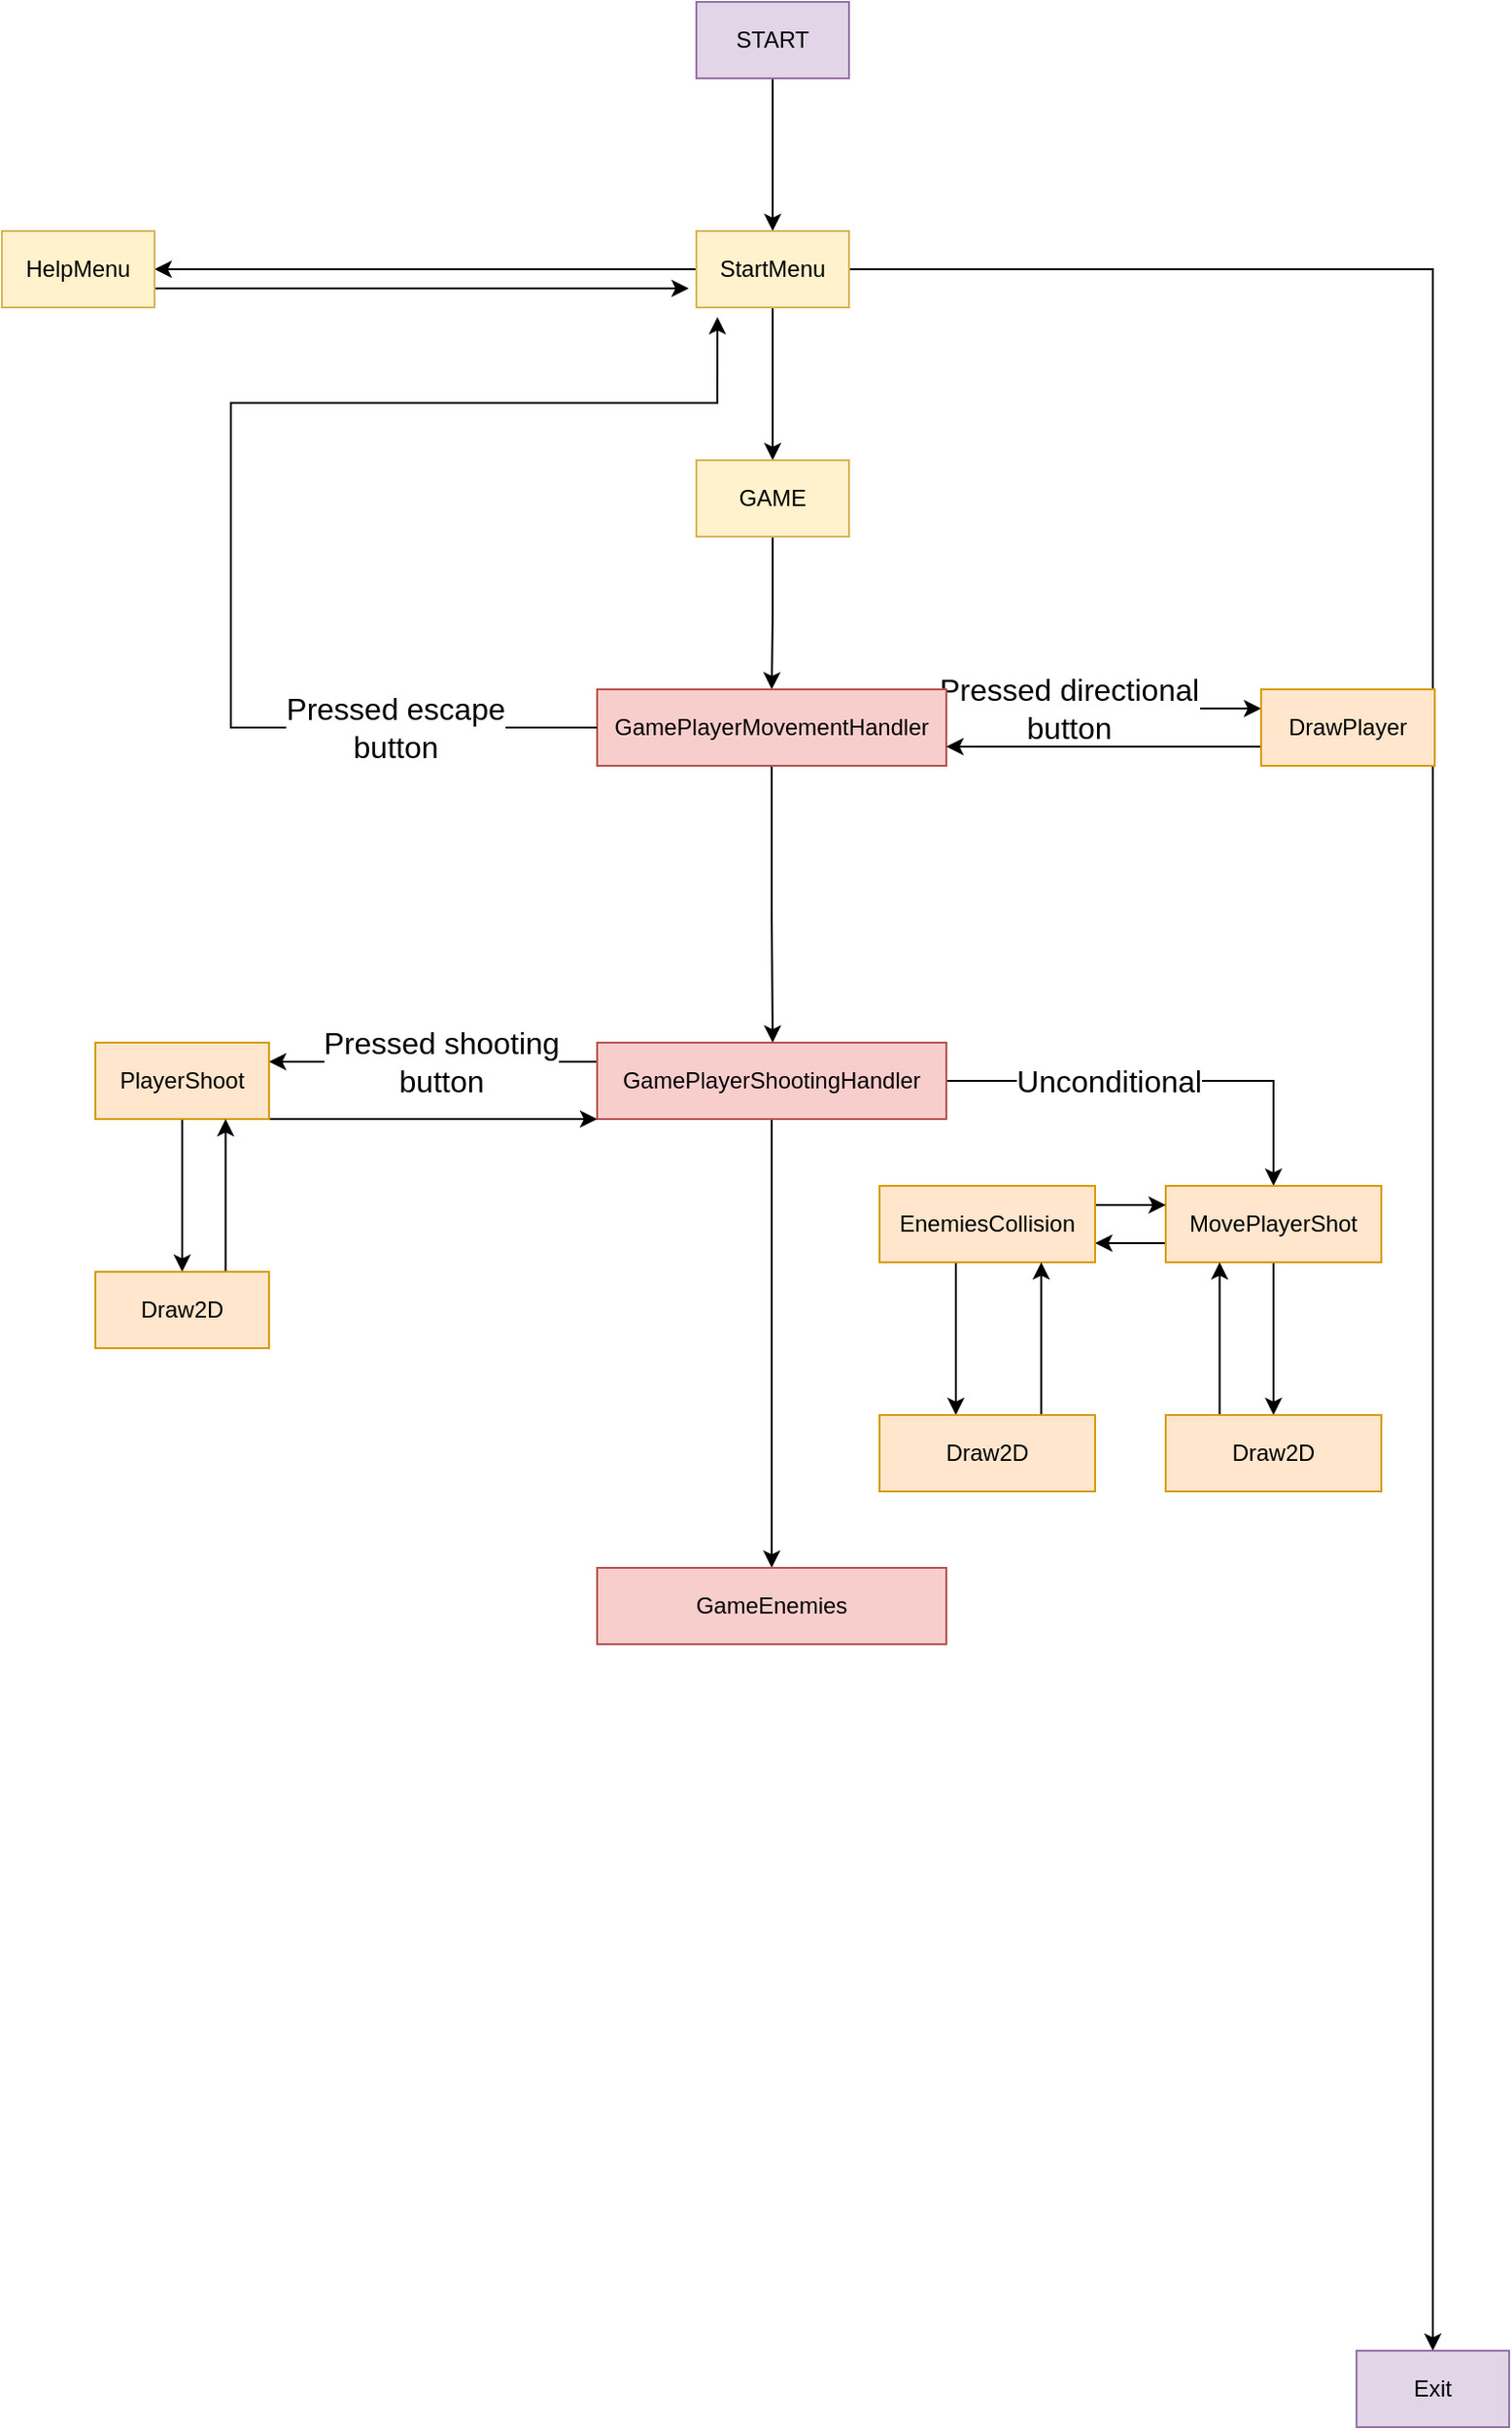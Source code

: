 <mxfile version="14.7.0" type="github">
  <diagram id="D6pN2KlvuyWCyQFsLhLv" name="Page-1">
    <mxGraphModel dx="1422" dy="763" grid="1" gridSize="10" guides="1" tooltips="1" connect="1" arrows="1" fold="1" page="1" pageScale="1" pageWidth="827" pageHeight="1169" math="0" shadow="0">
      <root>
        <mxCell id="0" />
        <mxCell id="1" parent="0" />
        <mxCell id="vgTxyRgKrfpwk7uFPcoA-7" value="" style="edgeStyle=orthogonalEdgeStyle;rounded=0;orthogonalLoop=1;jettySize=auto;html=1;" parent="1" source="BUkmciZ-O1DK0EQ_GQ1a-1" target="vgTxyRgKrfpwk7uFPcoA-6" edge="1">
          <mxGeometry relative="1" as="geometry" />
        </mxCell>
        <mxCell id="BUkmciZ-O1DK0EQ_GQ1a-1" value="START" style="rounded=0;whiteSpace=wrap;html=1;fillColor=#e1d5e7;strokeColor=#9673a6;" parent="1" vertex="1">
          <mxGeometry x="374" y="40" width="80" height="40" as="geometry" />
        </mxCell>
        <mxCell id="vgTxyRgKrfpwk7uFPcoA-9" value="" style="edgeStyle=orthogonalEdgeStyle;rounded=0;orthogonalLoop=1;jettySize=auto;html=1;" parent="1" source="vgTxyRgKrfpwk7uFPcoA-6" target="vgTxyRgKrfpwk7uFPcoA-8" edge="1">
          <mxGeometry relative="1" as="geometry" />
        </mxCell>
        <mxCell id="vgTxyRgKrfpwk7uFPcoA-13" value="" style="edgeStyle=orthogonalEdgeStyle;rounded=0;orthogonalLoop=1;jettySize=auto;html=1;" parent="1" source="vgTxyRgKrfpwk7uFPcoA-6" target="vgTxyRgKrfpwk7uFPcoA-12" edge="1">
          <mxGeometry relative="1" as="geometry" />
        </mxCell>
        <mxCell id="6w3OVudOI-L4jPRcXc_p-2" value="" style="edgeStyle=orthogonalEdgeStyle;rounded=0;orthogonalLoop=1;jettySize=auto;html=1;" edge="1" parent="1" source="vgTxyRgKrfpwk7uFPcoA-6" target="6w3OVudOI-L4jPRcXc_p-1">
          <mxGeometry relative="1" as="geometry" />
        </mxCell>
        <mxCell id="vgTxyRgKrfpwk7uFPcoA-6" value="StartMenu" style="rounded=0;whiteSpace=wrap;html=1;fillColor=#fff2cc;strokeColor=#d6b656;" parent="1" vertex="1">
          <mxGeometry x="374" y="160" width="80" height="40" as="geometry" />
        </mxCell>
        <mxCell id="6w3OVudOI-L4jPRcXc_p-8" style="edgeStyle=orthogonalEdgeStyle;rounded=0;orthogonalLoop=1;jettySize=auto;html=1;exitX=1;exitY=1;exitDx=0;exitDy=0;" edge="1" parent="1" source="vgTxyRgKrfpwk7uFPcoA-8">
          <mxGeometry relative="1" as="geometry">
            <mxPoint x="370" y="190" as="targetPoint" />
            <Array as="points">
              <mxPoint x="90" y="190" />
            </Array>
          </mxGeometry>
        </mxCell>
        <mxCell id="vgTxyRgKrfpwk7uFPcoA-8" value="HelpMenu" style="rounded=0;whiteSpace=wrap;html=1;fillColor=#fff2cc;strokeColor=#d6b656;" parent="1" vertex="1">
          <mxGeometry x="10" y="160" width="80" height="40" as="geometry" />
        </mxCell>
        <mxCell id="vgTxyRgKrfpwk7uFPcoA-12" value="Exit" style="rounded=0;whiteSpace=wrap;html=1;fillColor=#e1d5e7;strokeColor=#9673a6;" parent="1" vertex="1">
          <mxGeometry x="720" y="1270" width="80" height="40" as="geometry" />
        </mxCell>
        <mxCell id="6w3OVudOI-L4jPRcXc_p-4" value="" style="edgeStyle=orthogonalEdgeStyle;rounded=0;orthogonalLoop=1;jettySize=auto;html=1;" edge="1" parent="1" source="6w3OVudOI-L4jPRcXc_p-1" target="6w3OVudOI-L4jPRcXc_p-3">
          <mxGeometry relative="1" as="geometry" />
        </mxCell>
        <mxCell id="6w3OVudOI-L4jPRcXc_p-1" value="GAME" style="rounded=0;whiteSpace=wrap;html=1;fillColor=#fff2cc;strokeColor=#d6b656;" vertex="1" parent="1">
          <mxGeometry x="374" y="280" width="80" height="40" as="geometry" />
        </mxCell>
        <mxCell id="6w3OVudOI-L4jPRcXc_p-33" style="edgeStyle=orthogonalEdgeStyle;rounded=0;orthogonalLoop=1;jettySize=auto;html=1;exitX=0.5;exitY=1;exitDx=0;exitDy=0;fontSize=16;" edge="1" parent="1" source="6w3OVudOI-L4jPRcXc_p-3" target="6w3OVudOI-L4jPRcXc_p-5">
          <mxGeometry relative="1" as="geometry">
            <Array as="points">
              <mxPoint x="414" y="520" />
              <mxPoint x="414" y="520" />
            </Array>
          </mxGeometry>
        </mxCell>
        <mxCell id="6w3OVudOI-L4jPRcXc_p-43" style="edgeStyle=orthogonalEdgeStyle;rounded=0;orthogonalLoop=1;jettySize=auto;html=1;exitX=1;exitY=0.25;exitDx=0;exitDy=0;entryX=0;entryY=0.25;entryDx=0;entryDy=0;fontSize=16;" edge="1" parent="1" source="6w3OVudOI-L4jPRcXc_p-3" target="6w3OVudOI-L4jPRcXc_p-38">
          <mxGeometry relative="1" as="geometry" />
        </mxCell>
        <mxCell id="6w3OVudOI-L4jPRcXc_p-44" value="&lt;div&gt;Pressed directional&lt;/div&gt;&lt;div&gt;button&lt;/div&gt;" style="edgeLabel;html=1;align=center;verticalAlign=middle;resizable=0;points=[];fontSize=16;" vertex="1" connectable="0" parent="6w3OVudOI-L4jPRcXc_p-43">
          <mxGeometry x="-0.252" y="-3" relative="1" as="geometry">
            <mxPoint x="2" y="-3" as="offset" />
          </mxGeometry>
        </mxCell>
        <mxCell id="6w3OVudOI-L4jPRcXc_p-3" value="GamePlayerMovementHandler" style="rounded=0;whiteSpace=wrap;html=1;fillColor=#f8cecc;strokeColor=#b85450;" vertex="1" parent="1">
          <mxGeometry x="322" y="400" width="183" height="40" as="geometry" />
        </mxCell>
        <mxCell id="6w3OVudOI-L4jPRcXc_p-12" style="edgeStyle=orthogonalEdgeStyle;rounded=0;orthogonalLoop=1;jettySize=auto;html=1;exitX=0;exitY=0.5;exitDx=0;exitDy=0;entryX=0.138;entryY=1.125;entryDx=0;entryDy=0;entryPerimeter=0;" edge="1" parent="1" source="6w3OVudOI-L4jPRcXc_p-3" target="vgTxyRgKrfpwk7uFPcoA-6">
          <mxGeometry relative="1" as="geometry">
            <Array as="points">
              <mxPoint x="130" y="420" />
              <mxPoint x="130" y="250" />
              <mxPoint x="385" y="250" />
            </Array>
          </mxGeometry>
        </mxCell>
        <mxCell id="6w3OVudOI-L4jPRcXc_p-14" value="Pressed escape&lt;br&gt;&lt;div&gt;button&lt;/div&gt;" style="edgeLabel;html=1;align=center;verticalAlign=middle;resizable=0;points=[];fontSize=16;" vertex="1" connectable="0" parent="6w3OVudOI-L4jPRcXc_p-12">
          <mxGeometry x="-0.907" y="-2" relative="1" as="geometry">
            <mxPoint x="-75" y="2" as="offset" />
          </mxGeometry>
        </mxCell>
        <mxCell id="6w3OVudOI-L4jPRcXc_p-18" value="" style="edgeStyle=orthogonalEdgeStyle;rounded=0;orthogonalLoop=1;jettySize=auto;html=1;fontSize=16;" edge="1" parent="1" source="6w3OVudOI-L4jPRcXc_p-5" target="6w3OVudOI-L4jPRcXc_p-17">
          <mxGeometry relative="1" as="geometry" />
        </mxCell>
        <mxCell id="6w3OVudOI-L4jPRcXc_p-46" value="Unconditional" style="edgeLabel;html=1;align=center;verticalAlign=middle;resizable=0;points=[];fontSize=16;" vertex="1" connectable="0" parent="6w3OVudOI-L4jPRcXc_p-18">
          <mxGeometry x="0.259" y="-3" relative="1" as="geometry">
            <mxPoint x="-58" y="-3" as="offset" />
          </mxGeometry>
        </mxCell>
        <mxCell id="6w3OVudOI-L4jPRcXc_p-21" value="" style="edgeStyle=orthogonalEdgeStyle;rounded=0;orthogonalLoop=1;jettySize=auto;html=1;fontSize=16;" edge="1" parent="1" source="6w3OVudOI-L4jPRcXc_p-5" target="6w3OVudOI-L4jPRcXc_p-20">
          <mxGeometry relative="1" as="geometry">
            <Array as="points">
              <mxPoint x="240" y="595" />
              <mxPoint x="240" y="595" />
            </Array>
          </mxGeometry>
        </mxCell>
        <mxCell id="6w3OVudOI-L4jPRcXc_p-22" value="&lt;div&gt;Pressed shooting&lt;/div&gt;&lt;div&gt;button&lt;br&gt;&lt;/div&gt;" style="edgeLabel;html=1;align=center;verticalAlign=middle;resizable=0;points=[];fontSize=16;" vertex="1" connectable="0" parent="6w3OVudOI-L4jPRcXc_p-21">
          <mxGeometry x="-0.128" relative="1" as="geometry">
            <mxPoint x="-7" as="offset" />
          </mxGeometry>
        </mxCell>
        <mxCell id="6w3OVudOI-L4jPRcXc_p-63" value="" style="edgeStyle=orthogonalEdgeStyle;rounded=0;orthogonalLoop=1;jettySize=auto;html=1;fontSize=16;" edge="1" parent="1" source="6w3OVudOI-L4jPRcXc_p-5" target="6w3OVudOI-L4jPRcXc_p-62">
          <mxGeometry relative="1" as="geometry" />
        </mxCell>
        <mxCell id="6w3OVudOI-L4jPRcXc_p-5" value="GamePlayerShootingHandler" style="rounded=0;whiteSpace=wrap;html=1;fillColor=#f8cecc;strokeColor=#b85450;" vertex="1" parent="1">
          <mxGeometry x="322" y="585" width="183" height="40" as="geometry" />
        </mxCell>
        <mxCell id="6w3OVudOI-L4jPRcXc_p-48" value="" style="edgeStyle=orthogonalEdgeStyle;rounded=0;orthogonalLoop=1;jettySize=auto;html=1;fontSize=16;" edge="1" parent="1" source="6w3OVudOI-L4jPRcXc_p-17" target="6w3OVudOI-L4jPRcXc_p-47">
          <mxGeometry relative="1" as="geometry">
            <Array as="points">
              <mxPoint x="603" y="690" />
              <mxPoint x="603" y="690" />
            </Array>
          </mxGeometry>
        </mxCell>
        <mxCell id="6w3OVudOI-L4jPRcXc_p-52" value="" style="edgeStyle=orthogonalEdgeStyle;rounded=0;orthogonalLoop=1;jettySize=auto;html=1;fontSize=16;" edge="1" parent="1" source="6w3OVudOI-L4jPRcXc_p-17" target="6w3OVudOI-L4jPRcXc_p-51">
          <mxGeometry relative="1" as="geometry" />
        </mxCell>
        <mxCell id="6w3OVudOI-L4jPRcXc_p-17" value="MovePlayerShot" style="rounded=0;whiteSpace=wrap;html=1;fillColor=#ffe6cc;strokeColor=#d79b00;" vertex="1" parent="1">
          <mxGeometry x="620" y="660" width="113" height="40" as="geometry" />
        </mxCell>
        <mxCell id="6w3OVudOI-L4jPRcXc_p-23" style="edgeStyle=orthogonalEdgeStyle;rounded=0;orthogonalLoop=1;jettySize=auto;html=1;exitX=1;exitY=1;exitDx=0;exitDy=0;entryX=0;entryY=1;entryDx=0;entryDy=0;fontSize=16;" edge="1" parent="1" source="6w3OVudOI-L4jPRcXc_p-20" target="6w3OVudOI-L4jPRcXc_p-5">
          <mxGeometry relative="1" as="geometry">
            <Array as="points">
              <mxPoint x="240" y="625" />
              <mxPoint x="240" y="625" />
            </Array>
          </mxGeometry>
        </mxCell>
        <mxCell id="6w3OVudOI-L4jPRcXc_p-28" value="" style="edgeStyle=orthogonalEdgeStyle;rounded=0;orthogonalLoop=1;jettySize=auto;html=1;fontSize=16;" edge="1" parent="1" source="6w3OVudOI-L4jPRcXc_p-20" target="6w3OVudOI-L4jPRcXc_p-27">
          <mxGeometry relative="1" as="geometry" />
        </mxCell>
        <mxCell id="6w3OVudOI-L4jPRcXc_p-20" value="PlayerShoot" style="rounded=0;whiteSpace=wrap;html=1;fillColor=#ffe6cc;strokeColor=#d79b00;" vertex="1" parent="1">
          <mxGeometry x="59" y="585" width="91" height="40" as="geometry" />
        </mxCell>
        <mxCell id="6w3OVudOI-L4jPRcXc_p-29" style="edgeStyle=orthogonalEdgeStyle;rounded=0;orthogonalLoop=1;jettySize=auto;html=1;exitX=0.75;exitY=0;exitDx=0;exitDy=0;entryX=0.75;entryY=1;entryDx=0;entryDy=0;fontSize=16;" edge="1" parent="1" source="6w3OVudOI-L4jPRcXc_p-27" target="6w3OVudOI-L4jPRcXc_p-20">
          <mxGeometry relative="1" as="geometry" />
        </mxCell>
        <mxCell id="6w3OVudOI-L4jPRcXc_p-27" value="&lt;div&gt;Draw2D&lt;/div&gt;" style="rounded=0;whiteSpace=wrap;html=1;fillColor=#ffe6cc;strokeColor=#d79b00;" vertex="1" parent="1">
          <mxGeometry x="59" y="705" width="91" height="40" as="geometry" />
        </mxCell>
        <mxCell id="6w3OVudOI-L4jPRcXc_p-45" style="edgeStyle=orthogonalEdgeStyle;rounded=0;orthogonalLoop=1;jettySize=auto;html=1;exitX=0;exitY=0.75;exitDx=0;exitDy=0;entryX=1;entryY=0.75;entryDx=0;entryDy=0;fontSize=16;" edge="1" parent="1" source="6w3OVudOI-L4jPRcXc_p-38" target="6w3OVudOI-L4jPRcXc_p-3">
          <mxGeometry relative="1" as="geometry" />
        </mxCell>
        <mxCell id="6w3OVudOI-L4jPRcXc_p-38" value="DrawPlayer" style="rounded=0;whiteSpace=wrap;html=1;fillColor=#ffe6cc;strokeColor=#d79b00;" vertex="1" parent="1">
          <mxGeometry x="670" y="400" width="91" height="40" as="geometry" />
        </mxCell>
        <mxCell id="6w3OVudOI-L4jPRcXc_p-54" value="" style="edgeStyle=orthogonalEdgeStyle;rounded=0;orthogonalLoop=1;jettySize=auto;html=1;fontSize=16;" edge="1" parent="1" source="6w3OVudOI-L4jPRcXc_p-47" target="6w3OVudOI-L4jPRcXc_p-53">
          <mxGeometry relative="1" as="geometry">
            <Array as="points">
              <mxPoint x="510" y="720" />
              <mxPoint x="510" y="720" />
            </Array>
          </mxGeometry>
        </mxCell>
        <mxCell id="6w3OVudOI-L4jPRcXc_p-59" style="edgeStyle=orthogonalEdgeStyle;rounded=0;orthogonalLoop=1;jettySize=auto;html=1;exitX=1;exitY=0.25;exitDx=0;exitDy=0;entryX=0;entryY=0.25;entryDx=0;entryDy=0;fontSize=16;" edge="1" parent="1" source="6w3OVudOI-L4jPRcXc_p-47" target="6w3OVudOI-L4jPRcXc_p-17">
          <mxGeometry relative="1" as="geometry" />
        </mxCell>
        <mxCell id="6w3OVudOI-L4jPRcXc_p-47" value="EnemiesCollision" style="rounded=0;whiteSpace=wrap;html=1;fillColor=#ffe6cc;strokeColor=#d79b00;" vertex="1" parent="1">
          <mxGeometry x="470" y="660" width="113" height="40" as="geometry" />
        </mxCell>
        <mxCell id="6w3OVudOI-L4jPRcXc_p-56" style="edgeStyle=orthogonalEdgeStyle;rounded=0;orthogonalLoop=1;jettySize=auto;html=1;exitX=0.25;exitY=0;exitDx=0;exitDy=0;entryX=0.25;entryY=1;entryDx=0;entryDy=0;fontSize=16;" edge="1" parent="1" source="6w3OVudOI-L4jPRcXc_p-51" target="6w3OVudOI-L4jPRcXc_p-17">
          <mxGeometry relative="1" as="geometry" />
        </mxCell>
        <mxCell id="6w3OVudOI-L4jPRcXc_p-51" value="Draw2D" style="rounded=0;whiteSpace=wrap;html=1;fillColor=#ffe6cc;strokeColor=#d79b00;" vertex="1" parent="1">
          <mxGeometry x="620" y="780" width="113" height="40" as="geometry" />
        </mxCell>
        <mxCell id="6w3OVudOI-L4jPRcXc_p-55" style="edgeStyle=orthogonalEdgeStyle;rounded=0;orthogonalLoop=1;jettySize=auto;html=1;exitX=0.75;exitY=0;exitDx=0;exitDy=0;entryX=0.75;entryY=1;entryDx=0;entryDy=0;fontSize=16;" edge="1" parent="1" source="6w3OVudOI-L4jPRcXc_p-53" target="6w3OVudOI-L4jPRcXc_p-47">
          <mxGeometry relative="1" as="geometry" />
        </mxCell>
        <mxCell id="6w3OVudOI-L4jPRcXc_p-53" value="Draw2D" style="rounded=0;whiteSpace=wrap;html=1;fillColor=#ffe6cc;strokeColor=#d79b00;" vertex="1" parent="1">
          <mxGeometry x="470" y="780" width="113" height="40" as="geometry" />
        </mxCell>
        <mxCell id="6w3OVudOI-L4jPRcXc_p-62" value="GameEnemies" style="rounded=0;whiteSpace=wrap;html=1;fillColor=#f8cecc;strokeColor=#b85450;" vertex="1" parent="1">
          <mxGeometry x="322" y="860" width="183" height="40" as="geometry" />
        </mxCell>
      </root>
    </mxGraphModel>
  </diagram>
</mxfile>
